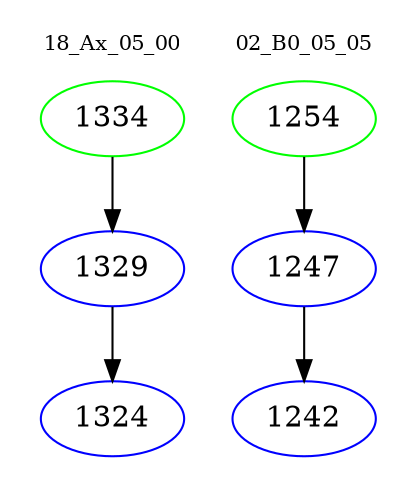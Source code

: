 digraph{
subgraph cluster_0 {
color = white
label = "18_Ax_05_00";
fontsize=10;
T0_1334 [label="1334", color="green"]
T0_1334 -> T0_1329 [color="black"]
T0_1329 [label="1329", color="blue"]
T0_1329 -> T0_1324 [color="black"]
T0_1324 [label="1324", color="blue"]
}
subgraph cluster_1 {
color = white
label = "02_B0_05_05";
fontsize=10;
T1_1254 [label="1254", color="green"]
T1_1254 -> T1_1247 [color="black"]
T1_1247 [label="1247", color="blue"]
T1_1247 -> T1_1242 [color="black"]
T1_1242 [label="1242", color="blue"]
}
}
